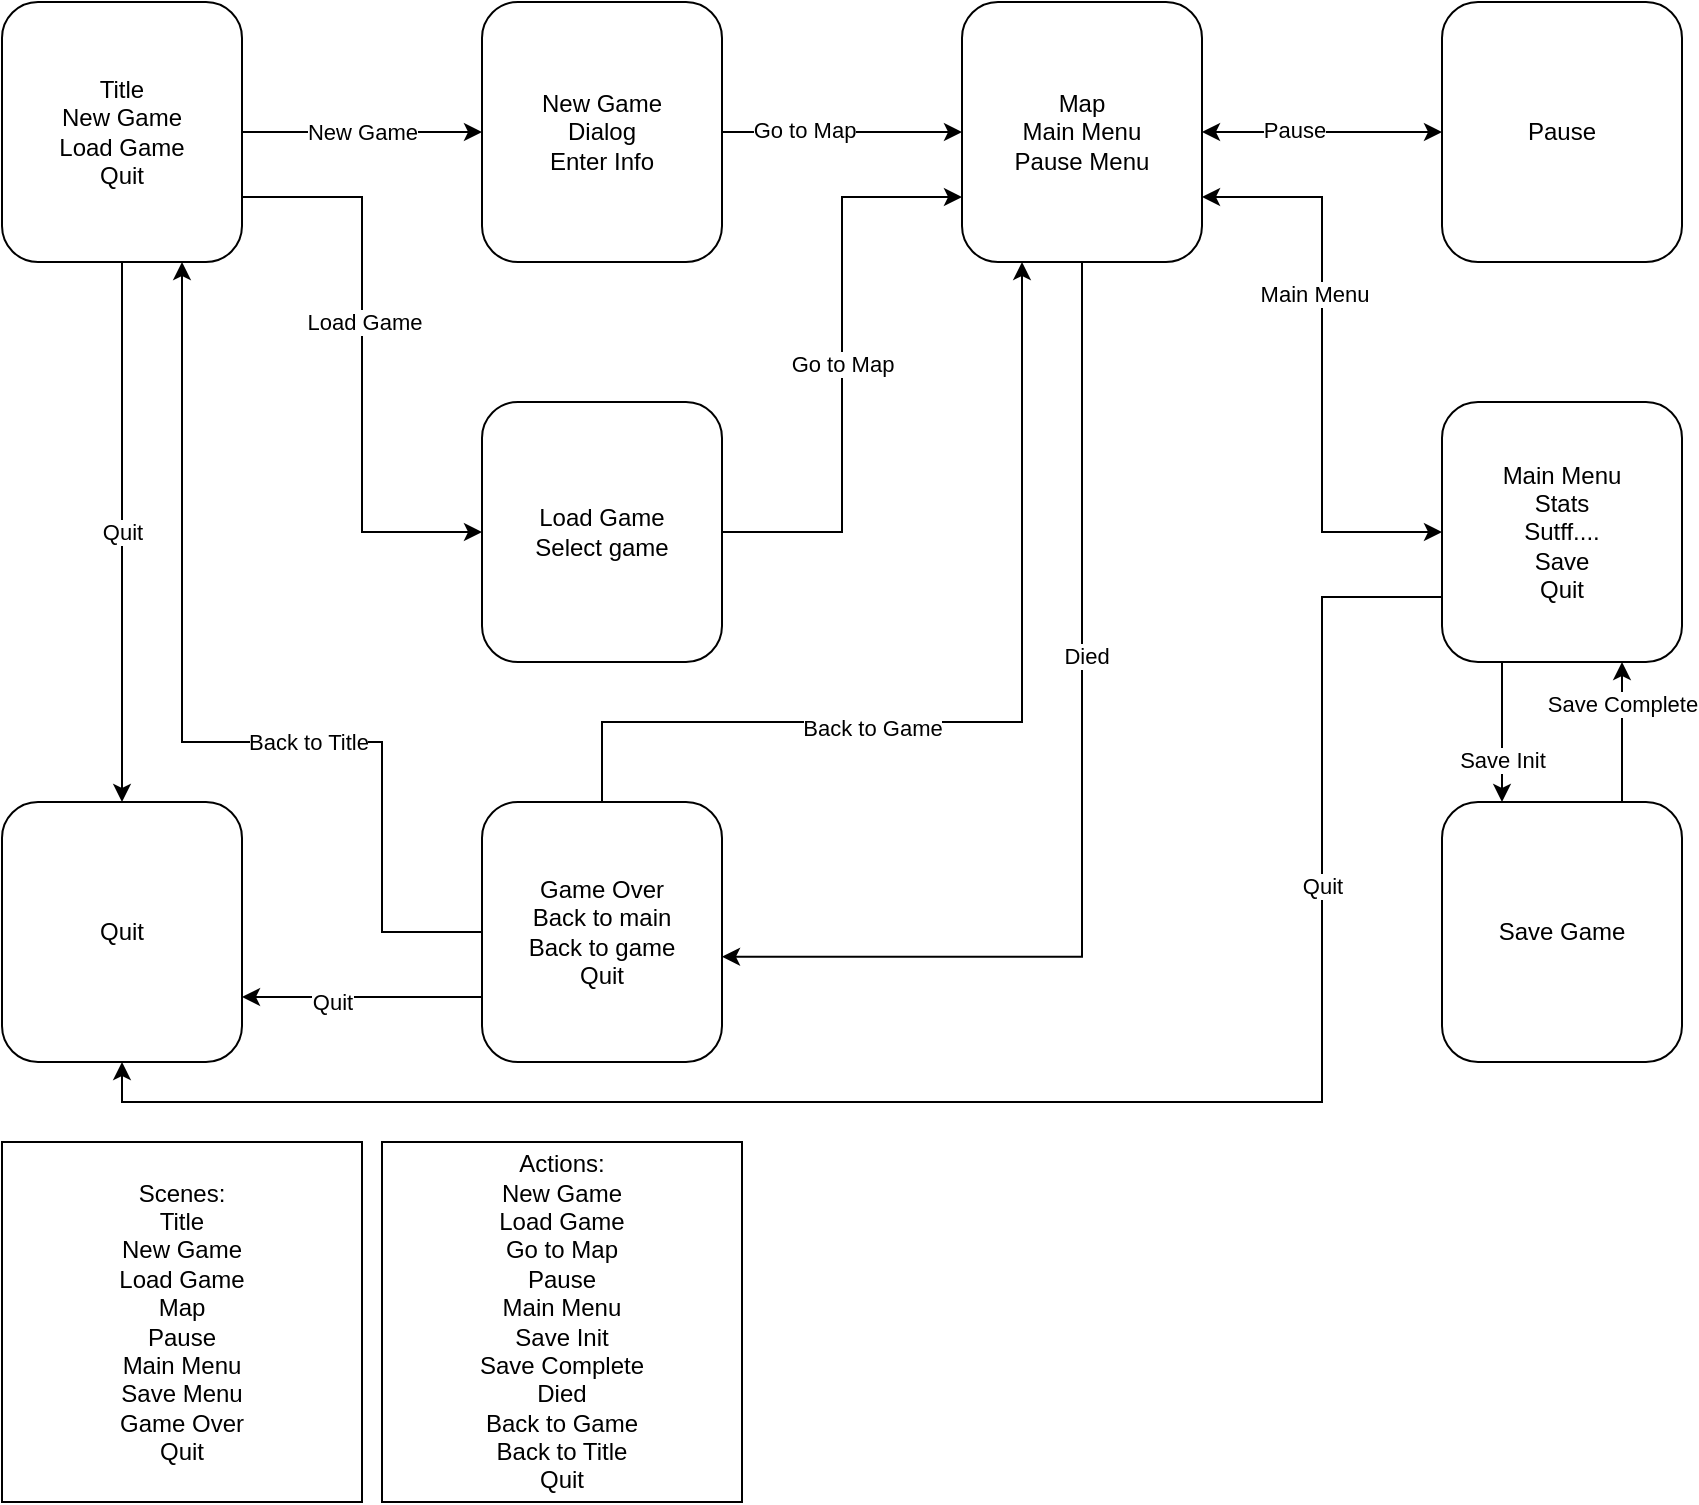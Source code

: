 <mxfile version="20.8.23" type="device"><diagram name="Page-1" id="CqRG_J1EWZlOdR2dMBXm"><mxGraphModel dx="1687" dy="893" grid="1" gridSize="10" guides="1" tooltips="1" connect="1" arrows="1" fold="1" page="1" pageScale="1" pageWidth="1100" pageHeight="850" math="0" shadow="0"><root><mxCell id="0"/><mxCell id="1" parent="0"/><mxCell id="HHpeS6tAM_LI7HPzgaq3-6" value="New Game" style="edgeStyle=orthogonalEdgeStyle;rounded=0;orthogonalLoop=1;jettySize=auto;html=1;exitX=1;exitY=0.5;exitDx=0;exitDy=0;entryX=0;entryY=0.5;entryDx=0;entryDy=0;" edge="1" parent="1" source="HHpeS6tAM_LI7HPzgaq3-2" target="HHpeS6tAM_LI7HPzgaq3-3"><mxGeometry relative="1" as="geometry"/></mxCell><mxCell id="HHpeS6tAM_LI7HPzgaq3-12" style="edgeStyle=orthogonalEdgeStyle;rounded=0;orthogonalLoop=1;jettySize=auto;html=1;exitX=1;exitY=0.75;exitDx=0;exitDy=0;entryX=0;entryY=0.5;entryDx=0;entryDy=0;" edge="1" parent="1" source="HHpeS6tAM_LI7HPzgaq3-2" target="HHpeS6tAM_LI7HPzgaq3-4"><mxGeometry relative="1" as="geometry"/></mxCell><mxCell id="HHpeS6tAM_LI7HPzgaq3-24" value="Load Game" style="edgeLabel;html=1;align=center;verticalAlign=middle;resizable=0;points=[];" vertex="1" connectable="0" parent="HHpeS6tAM_LI7HPzgaq3-12"><mxGeometry x="-0.149" y="1" relative="1" as="geometry"><mxPoint as="offset"/></mxGeometry></mxCell><mxCell id="HHpeS6tAM_LI7HPzgaq3-28" value="Quit" style="edgeStyle=orthogonalEdgeStyle;rounded=0;orthogonalLoop=1;jettySize=auto;html=1;exitX=0.5;exitY=1;exitDx=0;exitDy=0;startArrow=none;startFill=0;endArrow=classic;endFill=1;" edge="1" parent="1" source="HHpeS6tAM_LI7HPzgaq3-2" target="HHpeS6tAM_LI7HPzgaq3-27"><mxGeometry relative="1" as="geometry"/></mxCell><mxCell id="HHpeS6tAM_LI7HPzgaq3-2" value="Title&lt;br&gt;New Game&lt;br&gt;Load Game&lt;br&gt;Quit" style="rounded=1;whiteSpace=wrap;html=1;" vertex="1" parent="1"><mxGeometry x="40" y="80" width="120" height="130" as="geometry"/></mxCell><mxCell id="HHpeS6tAM_LI7HPzgaq3-10" style="edgeStyle=orthogonalEdgeStyle;rounded=0;orthogonalLoop=1;jettySize=auto;html=1;exitX=1;exitY=0.5;exitDx=0;exitDy=0;entryX=0;entryY=0.5;entryDx=0;entryDy=0;" edge="1" parent="1" source="HHpeS6tAM_LI7HPzgaq3-3" target="HHpeS6tAM_LI7HPzgaq3-5"><mxGeometry relative="1" as="geometry"/></mxCell><mxCell id="HHpeS6tAM_LI7HPzgaq3-25" value="Go to Map" style="edgeLabel;html=1;align=center;verticalAlign=middle;resizable=0;points=[];" vertex="1" connectable="0" parent="HHpeS6tAM_LI7HPzgaq3-10"><mxGeometry x="-0.313" y="1" relative="1" as="geometry"><mxPoint as="offset"/></mxGeometry></mxCell><mxCell id="HHpeS6tAM_LI7HPzgaq3-3" value="New Game&lt;br&gt;Dialog&lt;br&gt;Enter Info" style="rounded=1;whiteSpace=wrap;html=1;" vertex="1" parent="1"><mxGeometry x="280" y="80" width="120" height="130" as="geometry"/></mxCell><mxCell id="HHpeS6tAM_LI7HPzgaq3-11" value="Go to Map" style="edgeStyle=orthogonalEdgeStyle;rounded=0;orthogonalLoop=1;jettySize=auto;html=1;exitX=1;exitY=0.5;exitDx=0;exitDy=0;entryX=0;entryY=0.75;entryDx=0;entryDy=0;" edge="1" parent="1" source="HHpeS6tAM_LI7HPzgaq3-4" target="HHpeS6tAM_LI7HPzgaq3-5"><mxGeometry relative="1" as="geometry"/></mxCell><mxCell id="HHpeS6tAM_LI7HPzgaq3-4" value="Load Game&lt;br&gt;Select game" style="rounded=1;whiteSpace=wrap;html=1;" vertex="1" parent="1"><mxGeometry x="280" y="280" width="120" height="130" as="geometry"/></mxCell><mxCell id="HHpeS6tAM_LI7HPzgaq3-15" style="edgeStyle=orthogonalEdgeStyle;rounded=0;orthogonalLoop=1;jettySize=auto;html=1;exitX=1;exitY=0.5;exitDx=0;exitDy=0;entryX=0;entryY=0.5;entryDx=0;entryDy=0;startArrow=classic;startFill=1;" edge="1" parent="1" source="HHpeS6tAM_LI7HPzgaq3-5" target="HHpeS6tAM_LI7HPzgaq3-13"><mxGeometry relative="1" as="geometry"/></mxCell><mxCell id="HHpeS6tAM_LI7HPzgaq3-17" value="Pause" style="edgeLabel;html=1;align=center;verticalAlign=middle;resizable=0;points=[];" vertex="1" connectable="0" parent="HHpeS6tAM_LI7HPzgaq3-15"><mxGeometry x="-0.234" y="1" relative="1" as="geometry"><mxPoint as="offset"/></mxGeometry></mxCell><mxCell id="HHpeS6tAM_LI7HPzgaq3-16" style="edgeStyle=orthogonalEdgeStyle;rounded=0;orthogonalLoop=1;jettySize=auto;html=1;exitX=1;exitY=0.75;exitDx=0;exitDy=0;entryX=0;entryY=0.5;entryDx=0;entryDy=0;startArrow=classic;startFill=1;" edge="1" parent="1" source="HHpeS6tAM_LI7HPzgaq3-5" target="HHpeS6tAM_LI7HPzgaq3-14"><mxGeometry relative="1" as="geometry"/></mxCell><mxCell id="HHpeS6tAM_LI7HPzgaq3-18" value="Main Menu" style="edgeLabel;html=1;align=center;verticalAlign=middle;resizable=0;points=[];" vertex="1" connectable="0" parent="HHpeS6tAM_LI7HPzgaq3-16"><mxGeometry x="-0.247" y="-4" relative="1" as="geometry"><mxPoint as="offset"/></mxGeometry></mxCell><mxCell id="HHpeS6tAM_LI7HPzgaq3-29" style="edgeStyle=orthogonalEdgeStyle;rounded=0;orthogonalLoop=1;jettySize=auto;html=1;exitX=0.5;exitY=1;exitDx=0;exitDy=0;entryX=1;entryY=0.595;entryDx=0;entryDy=0;entryPerimeter=0;startArrow=none;startFill=0;endArrow=classic;endFill=1;" edge="1" parent="1" source="HHpeS6tAM_LI7HPzgaq3-5" target="HHpeS6tAM_LI7HPzgaq3-26"><mxGeometry relative="1" as="geometry"/></mxCell><mxCell id="HHpeS6tAM_LI7HPzgaq3-30" value="Died" style="edgeLabel;html=1;align=center;verticalAlign=middle;resizable=0;points=[];" vertex="1" connectable="0" parent="HHpeS6tAM_LI7HPzgaq3-29"><mxGeometry x="-0.254" y="2" relative="1" as="geometry"><mxPoint as="offset"/></mxGeometry></mxCell><mxCell id="HHpeS6tAM_LI7HPzgaq3-5" value="Map&lt;br&gt;Main Menu&lt;br&gt;Pause Menu" style="rounded=1;whiteSpace=wrap;html=1;" vertex="1" parent="1"><mxGeometry x="520" y="80" width="120" height="130" as="geometry"/></mxCell><mxCell id="HHpeS6tAM_LI7HPzgaq3-13" value="Pause" style="rounded=1;whiteSpace=wrap;html=1;" vertex="1" parent="1"><mxGeometry x="760" y="80" width="120" height="130" as="geometry"/></mxCell><mxCell id="HHpeS6tAM_LI7HPzgaq3-22" value="Save Init" style="edgeStyle=orthogonalEdgeStyle;rounded=0;orthogonalLoop=1;jettySize=auto;html=1;exitX=0.25;exitY=1;exitDx=0;exitDy=0;entryX=0.25;entryY=0;entryDx=0;entryDy=0;startArrow=none;startFill=0;endArrow=classic;endFill=1;" edge="1" parent="1" source="HHpeS6tAM_LI7HPzgaq3-14" target="HHpeS6tAM_LI7HPzgaq3-21"><mxGeometry x="0.429" relative="1" as="geometry"><mxPoint y="-1" as="offset"/></mxGeometry></mxCell><mxCell id="HHpeS6tAM_LI7HPzgaq3-39" style="edgeStyle=orthogonalEdgeStyle;rounded=0;orthogonalLoop=1;jettySize=auto;html=1;exitX=0;exitY=0.75;exitDx=0;exitDy=0;entryX=0.5;entryY=1;entryDx=0;entryDy=0;startArrow=none;startFill=0;endArrow=classic;endFill=1;" edge="1" parent="1" source="HHpeS6tAM_LI7HPzgaq3-14" target="HHpeS6tAM_LI7HPzgaq3-27"><mxGeometry relative="1" as="geometry"><Array as="points"><mxPoint x="700" y="378"/><mxPoint x="700" y="630"/><mxPoint x="100" y="630"/></Array></mxGeometry></mxCell><mxCell id="HHpeS6tAM_LI7HPzgaq3-40" value="Quit" style="edgeLabel;html=1;align=center;verticalAlign=middle;resizable=0;points=[];" vertex="1" connectable="0" parent="HHpeS6tAM_LI7HPzgaq3-39"><mxGeometry x="-0.562" relative="1" as="geometry"><mxPoint as="offset"/></mxGeometry></mxCell><mxCell id="HHpeS6tAM_LI7HPzgaq3-14" value="Main Menu&lt;br&gt;Stats&lt;br&gt;Sutff....&lt;br&gt;Save&lt;br&gt;Quit" style="rounded=1;whiteSpace=wrap;html=1;" vertex="1" parent="1"><mxGeometry x="760" y="280" width="120" height="130" as="geometry"/></mxCell><mxCell id="HHpeS6tAM_LI7HPzgaq3-23" value="Save Complete" style="edgeStyle=orthogonalEdgeStyle;rounded=0;orthogonalLoop=1;jettySize=auto;html=1;exitX=0.75;exitY=0;exitDx=0;exitDy=0;entryX=0.75;entryY=1;entryDx=0;entryDy=0;startArrow=none;startFill=0;endArrow=classic;endFill=1;" edge="1" parent="1" source="HHpeS6tAM_LI7HPzgaq3-21" target="HHpeS6tAM_LI7HPzgaq3-14"><mxGeometry x="0.429" relative="1" as="geometry"><mxPoint y="1" as="offset"/></mxGeometry></mxCell><mxCell id="HHpeS6tAM_LI7HPzgaq3-21" value="Save Game" style="rounded=1;whiteSpace=wrap;html=1;" vertex="1" parent="1"><mxGeometry x="760" y="480" width="120" height="130" as="geometry"/></mxCell><mxCell id="HHpeS6tAM_LI7HPzgaq3-32" style="edgeStyle=orthogonalEdgeStyle;rounded=0;orthogonalLoop=1;jettySize=auto;html=1;exitX=0;exitY=0.75;exitDx=0;exitDy=0;entryX=1;entryY=0.75;entryDx=0;entryDy=0;startArrow=none;startFill=0;endArrow=classic;endFill=1;" edge="1" parent="1" source="HHpeS6tAM_LI7HPzgaq3-26" target="HHpeS6tAM_LI7HPzgaq3-27"><mxGeometry relative="1" as="geometry"/></mxCell><mxCell id="HHpeS6tAM_LI7HPzgaq3-33" value="Quit" style="edgeLabel;html=1;align=center;verticalAlign=middle;resizable=0;points=[];" vertex="1" connectable="0" parent="HHpeS6tAM_LI7HPzgaq3-32"><mxGeometry x="0.254" y="2" relative="1" as="geometry"><mxPoint as="offset"/></mxGeometry></mxCell><mxCell id="HHpeS6tAM_LI7HPzgaq3-34" style="edgeStyle=orthogonalEdgeStyle;rounded=0;orthogonalLoop=1;jettySize=auto;html=1;exitX=0;exitY=0.5;exitDx=0;exitDy=0;entryX=0.75;entryY=1;entryDx=0;entryDy=0;startArrow=none;startFill=0;endArrow=classic;endFill=1;" edge="1" parent="1" source="HHpeS6tAM_LI7HPzgaq3-26" target="HHpeS6tAM_LI7HPzgaq3-2"><mxGeometry relative="1" as="geometry"><Array as="points"><mxPoint x="230" y="545"/><mxPoint x="230" y="450"/><mxPoint x="130" y="450"/></Array></mxGeometry></mxCell><mxCell id="HHpeS6tAM_LI7HPzgaq3-35" value="Back to Title" style="edgeLabel;html=1;align=center;verticalAlign=middle;resizable=0;points=[];" vertex="1" connectable="0" parent="HHpeS6tAM_LI7HPzgaq3-34"><mxGeometry x="-0.249" relative="1" as="geometry"><mxPoint as="offset"/></mxGeometry></mxCell><mxCell id="HHpeS6tAM_LI7HPzgaq3-37" style="edgeStyle=orthogonalEdgeStyle;rounded=0;orthogonalLoop=1;jettySize=auto;html=1;exitX=0.5;exitY=0;exitDx=0;exitDy=0;entryX=0.25;entryY=1;entryDx=0;entryDy=0;startArrow=none;startFill=0;endArrow=classic;endFill=1;" edge="1" parent="1" source="HHpeS6tAM_LI7HPzgaq3-26" target="HHpeS6tAM_LI7HPzgaq3-5"><mxGeometry relative="1" as="geometry"><Array as="points"><mxPoint x="340" y="440"/><mxPoint x="550" y="440"/></Array></mxGeometry></mxCell><mxCell id="HHpeS6tAM_LI7HPzgaq3-38" value="Back to Game" style="edgeLabel;html=1;align=center;verticalAlign=middle;resizable=0;points=[];" vertex="1" connectable="0" parent="HHpeS6tAM_LI7HPzgaq3-37"><mxGeometry x="-0.27" y="-3" relative="1" as="geometry"><mxPoint as="offset"/></mxGeometry></mxCell><mxCell id="HHpeS6tAM_LI7HPzgaq3-26" value="Game Over&lt;br&gt;Back to main&lt;br&gt;Back to game&lt;br&gt;Quit" style="rounded=1;whiteSpace=wrap;html=1;" vertex="1" parent="1"><mxGeometry x="280" y="480" width="120" height="130" as="geometry"/></mxCell><mxCell id="HHpeS6tAM_LI7HPzgaq3-27" value="Quit" style="rounded=1;whiteSpace=wrap;html=1;" vertex="1" parent="1"><mxGeometry x="40" y="480" width="120" height="130" as="geometry"/></mxCell><mxCell id="HHpeS6tAM_LI7HPzgaq3-41" value="Scenes:&lt;br&gt;Title&lt;br&gt;New Game&lt;br&gt;Load Game&lt;br&gt;Map&lt;br&gt;Pause&lt;br&gt;Main Menu&lt;br&gt;Save Menu&lt;br&gt;Game Over&lt;br&gt;Quit" style="whiteSpace=wrap;html=1;aspect=fixed;" vertex="1" parent="1"><mxGeometry x="40" y="650" width="180" height="180" as="geometry"/></mxCell><mxCell id="HHpeS6tAM_LI7HPzgaq3-42" value="Actions:&lt;br&gt;New Game&lt;br&gt;Load Game&lt;br&gt;Go to Map&lt;br&gt;Pause&lt;br&gt;Main Menu&lt;br&gt;Save Init&lt;br&gt;Save Complete&lt;br&gt;Died&lt;br&gt;Back to Game&lt;br&gt;Back to Title&lt;br&gt;Quit" style="whiteSpace=wrap;html=1;aspect=fixed;" vertex="1" parent="1"><mxGeometry x="230" y="650" width="180" height="180" as="geometry"/></mxCell></root></mxGraphModel></diagram></mxfile>